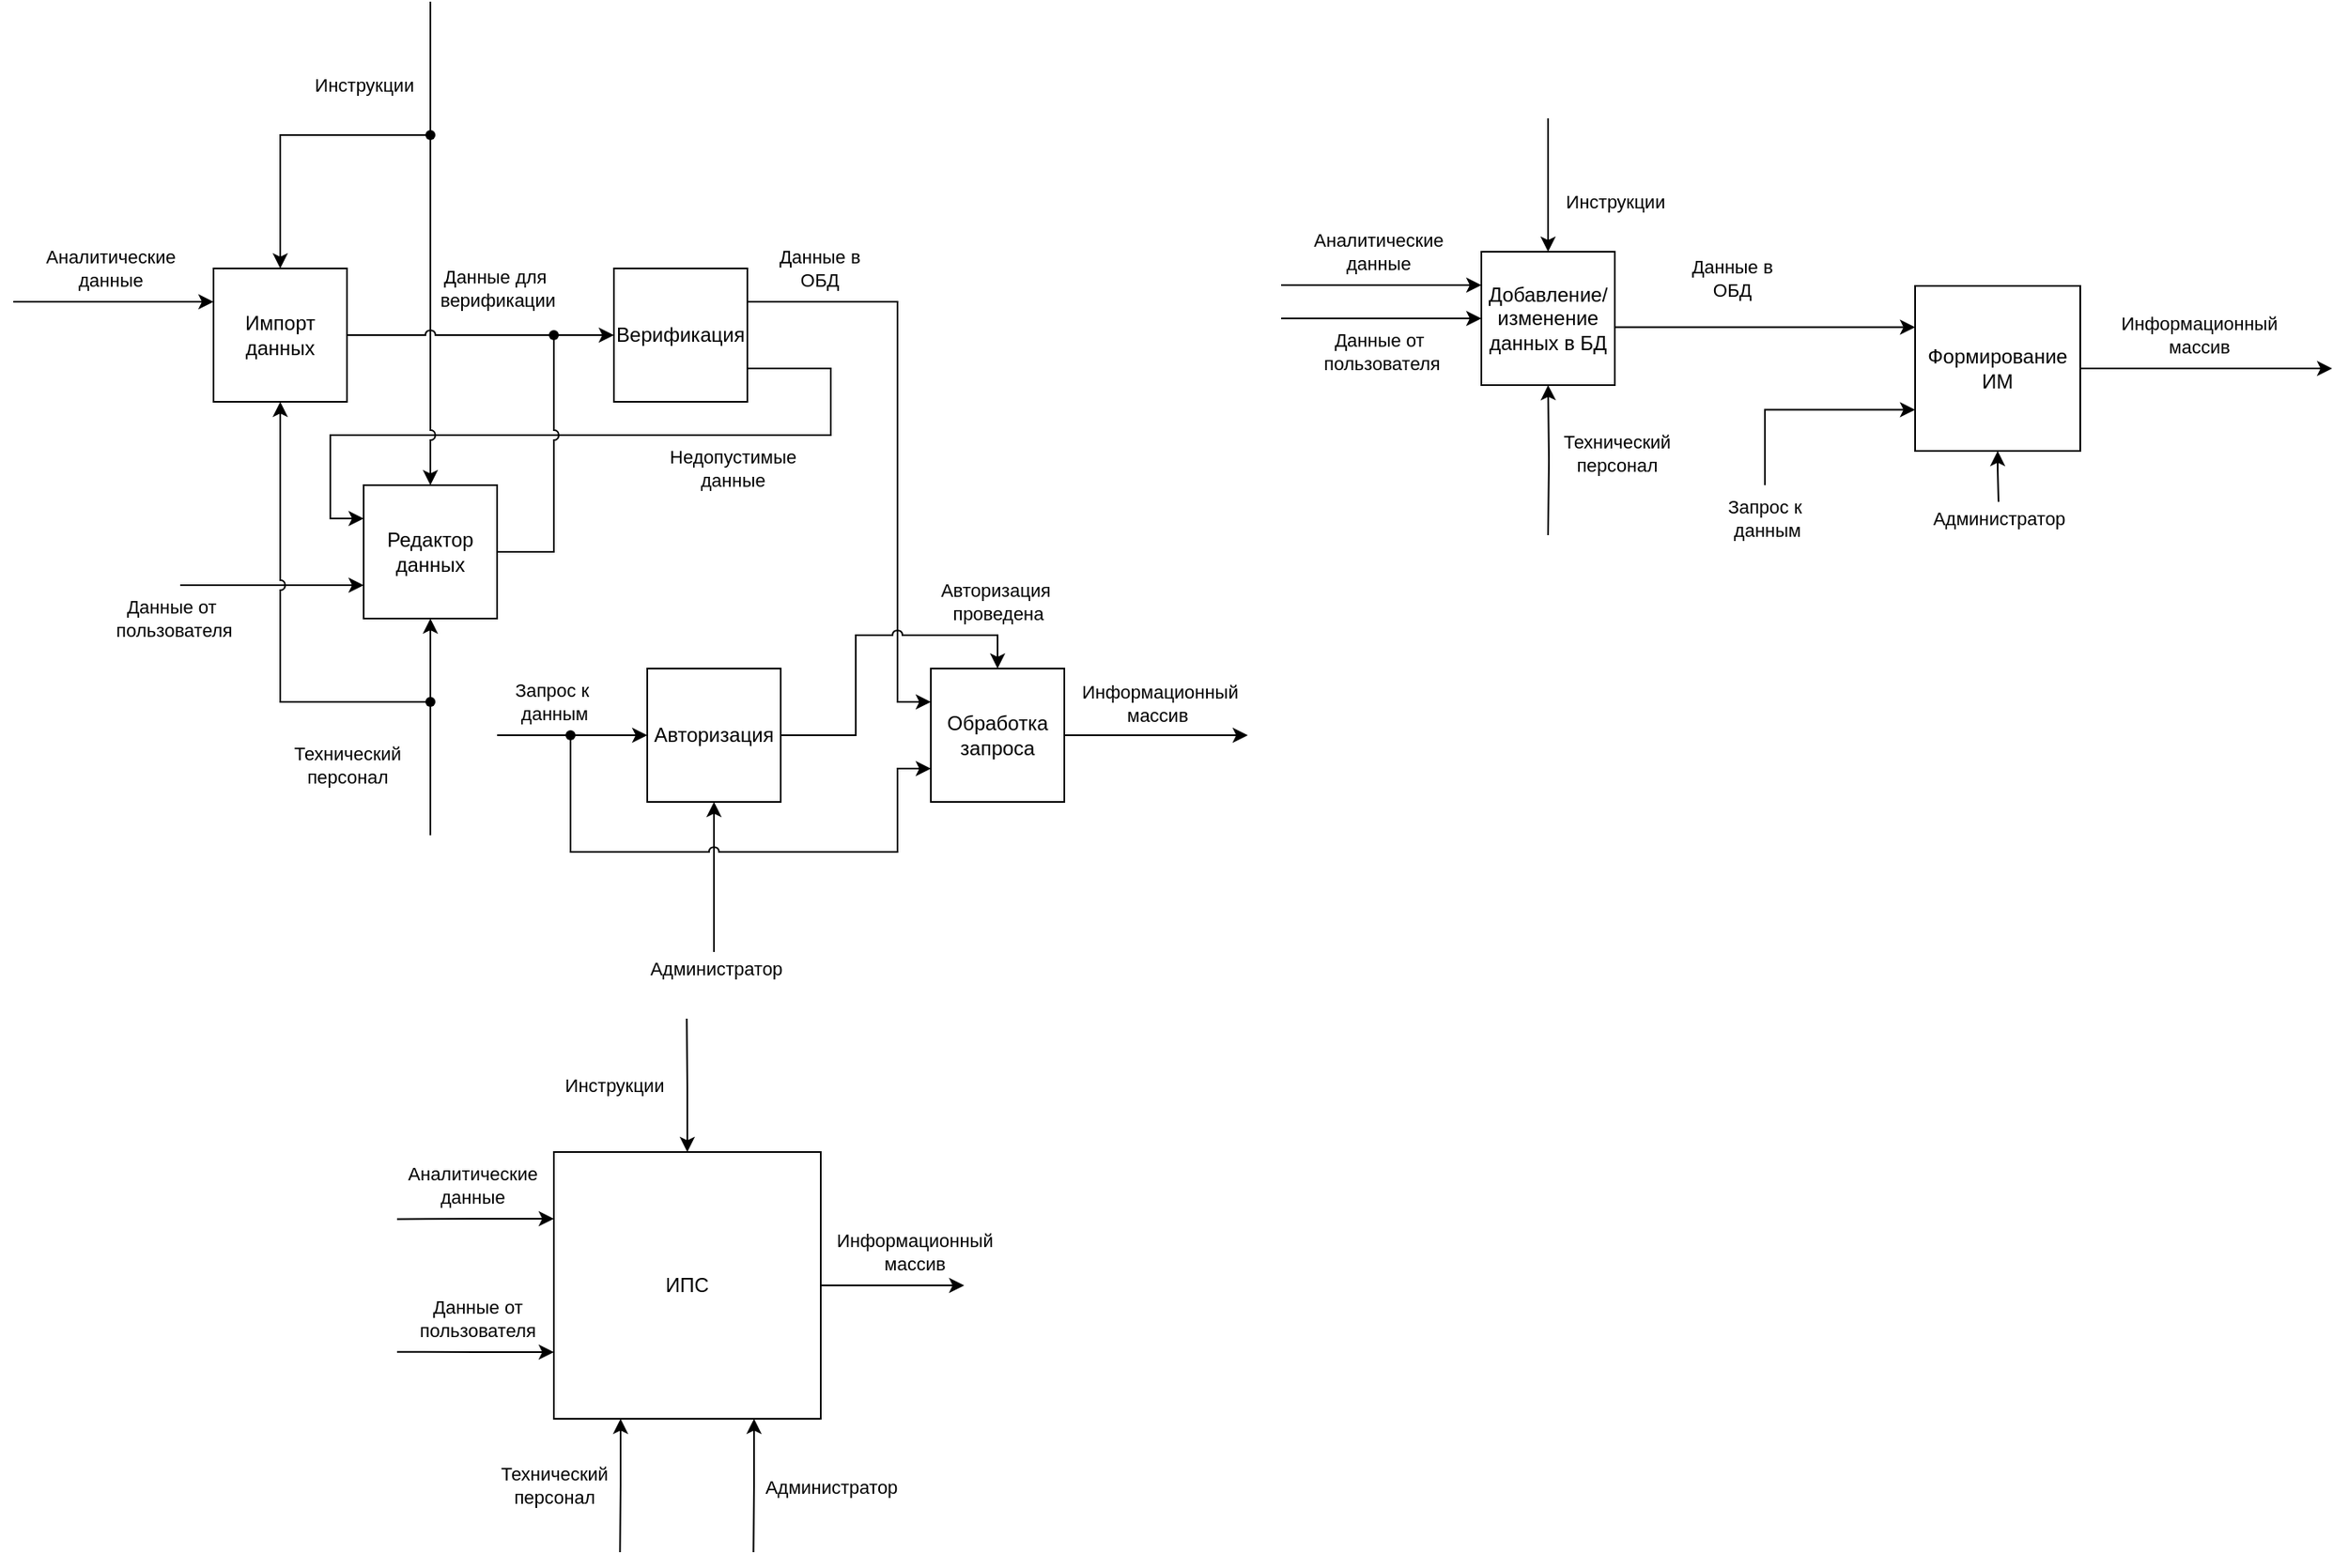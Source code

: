 <mxfile version="21.6.8" type="device">
  <diagram name="Страница — 1" id="xao-rZnHwSvZ_5HWBIvc">
    <mxGraphModel dx="976" dy="673" grid="1" gridSize="10" guides="1" tooltips="1" connect="1" arrows="1" fold="1" page="1" pageScale="1" pageWidth="827" pageHeight="1169" math="0" shadow="0">
      <root>
        <mxCell id="0" />
        <mxCell id="1" parent="0" />
        <mxCell id="AfcARlq8VIX9DjHPglkM-13" style="edgeStyle=orthogonalEdgeStyle;rounded=0;orthogonalLoop=1;jettySize=auto;html=1;exitDx=0;exitDy=0;entryX=0;entryY=0.5;entryDx=0;entryDy=0;" parent="1" source="AfcARlq8VIX9DjHPglkM-54" target="AfcARlq8VIX9DjHPglkM-12" edge="1">
          <mxGeometry relative="1" as="geometry" />
        </mxCell>
        <mxCell id="AfcARlq8VIX9DjHPglkM-17" style="edgeStyle=orthogonalEdgeStyle;rounded=0;orthogonalLoop=1;jettySize=auto;html=1;exitX=0.5;exitY=0;exitDx=0;exitDy=0;startArrow=classic;startFill=1;endArrow=none;endFill=0;jumpStyle=none;" parent="1" source="AfcARlq8VIX9DjHPglkM-1" target="AfcARlq8VIX9DjHPglkM-30" edge="1">
          <mxGeometry relative="1" as="geometry">
            <mxPoint x="360" y="80" as="targetPoint" />
            <Array as="points">
              <mxPoint x="240" y="160" />
            </Array>
          </mxGeometry>
        </mxCell>
        <mxCell id="AfcARlq8VIX9DjHPglkM-1" value="Импорт данных" style="whiteSpace=wrap;html=1;aspect=fixed;" parent="1" vertex="1">
          <mxGeometry x="200" y="240" width="80" height="80" as="geometry" />
        </mxCell>
        <mxCell id="AfcARlq8VIX9DjHPglkM-7" value="" style="endArrow=classic;html=1;rounded=0;entryX=0;entryY=0.25;entryDx=0;entryDy=0;" parent="1" target="AfcARlq8VIX9DjHPglkM-1" edge="1">
          <mxGeometry width="50" height="50" relative="1" as="geometry">
            <mxPoint x="80" y="260" as="sourcePoint" />
            <mxPoint x="140" y="240" as="targetPoint" />
          </mxGeometry>
        </mxCell>
        <mxCell id="AfcARlq8VIX9DjHPglkM-22" value="Аналитические&lt;div&gt;данные&lt;/div&gt;" style="edgeLabel;html=1;align=center;verticalAlign=middle;resizable=0;points=[];" parent="AfcARlq8VIX9DjHPglkM-7" vertex="1" connectable="0">
          <mxGeometry x="-0.076" y="-1" relative="1" as="geometry">
            <mxPoint x="2" y="-21" as="offset" />
          </mxGeometry>
        </mxCell>
        <mxCell id="AfcARlq8VIX9DjHPglkM-8" value="" style="endArrow=classic;html=1;rounded=0;entryX=0;entryY=0.75;entryDx=0;entryDy=0;" parent="1" target="AfcARlq8VIX9DjHPglkM-27" edge="1">
          <mxGeometry width="50" height="50" relative="1" as="geometry">
            <mxPoint x="180" y="430" as="sourcePoint" />
            <mxPoint x="180" y="290" as="targetPoint" />
          </mxGeometry>
        </mxCell>
        <mxCell id="AfcARlq8VIX9DjHPglkM-23" value="Данные от&amp;nbsp;&lt;div&gt;пользователя&lt;/div&gt;" style="edgeLabel;html=1;align=center;verticalAlign=middle;resizable=0;points=[];" parent="AfcARlq8VIX9DjHPglkM-8" vertex="1" connectable="0">
          <mxGeometry x="0.011" relative="1" as="geometry">
            <mxPoint x="-60" y="20" as="offset" />
          </mxGeometry>
        </mxCell>
        <mxCell id="AfcARlq8VIX9DjHPglkM-49" style="edgeStyle=orthogonalEdgeStyle;rounded=0;orthogonalLoop=1;jettySize=auto;html=1;entryX=0;entryY=0.25;entryDx=0;entryDy=0;exitX=1;exitY=0.75;exitDx=0;exitDy=0;" parent="1" source="AfcARlq8VIX9DjHPglkM-12" target="AfcARlq8VIX9DjHPglkM-27" edge="1">
          <mxGeometry relative="1" as="geometry">
            <Array as="points">
              <mxPoint x="570" y="300" />
              <mxPoint x="570" y="340" />
              <mxPoint x="270" y="340" />
              <mxPoint x="270" y="390" />
            </Array>
          </mxGeometry>
        </mxCell>
        <mxCell id="AfcARlq8VIX9DjHPglkM-50" value="Недопустимые&lt;div&gt;данные&lt;/div&gt;" style="edgeLabel;html=1;align=center;verticalAlign=middle;resizable=0;points=[];" parent="AfcARlq8VIX9DjHPglkM-49" vertex="1" connectable="0">
          <mxGeometry x="-0.889" y="1" relative="1" as="geometry">
            <mxPoint x="-35" y="61" as="offset" />
          </mxGeometry>
        </mxCell>
        <mxCell id="AfcARlq8VIX9DjHPglkM-65" style="edgeStyle=orthogonalEdgeStyle;rounded=0;orthogonalLoop=1;jettySize=auto;html=1;exitX=1;exitY=0.25;exitDx=0;exitDy=0;entryX=0;entryY=0.25;entryDx=0;entryDy=0;jumpStyle=none;" parent="1" source="AfcARlq8VIX9DjHPglkM-12" target="AfcARlq8VIX9DjHPglkM-62" edge="1">
          <mxGeometry relative="1" as="geometry">
            <Array as="points">
              <mxPoint x="610" y="260" />
              <mxPoint x="610" y="500" />
            </Array>
          </mxGeometry>
        </mxCell>
        <mxCell id="AfcARlq8VIX9DjHPglkM-66" value="Данные в&lt;br&gt;ОБД" style="edgeLabel;html=1;align=center;verticalAlign=middle;resizable=0;points=[];" parent="AfcARlq8VIX9DjHPglkM-65" vertex="1" connectable="0">
          <mxGeometry x="-0.757" y="-2" relative="1" as="geometry">
            <mxPoint y="-22" as="offset" />
          </mxGeometry>
        </mxCell>
        <mxCell id="AfcARlq8VIX9DjHPglkM-12" value="Верификация" style="whiteSpace=wrap;html=1;aspect=fixed;" parent="1" vertex="1">
          <mxGeometry x="440" y="240" width="80" height="80" as="geometry" />
        </mxCell>
        <mxCell id="AfcARlq8VIX9DjHPglkM-55" style="edgeStyle=orthogonalEdgeStyle;rounded=0;orthogonalLoop=1;jettySize=auto;html=1;jumpStyle=arc;endArrow=none;endFill=0;" parent="1" source="AfcARlq8VIX9DjHPglkM-27" target="AfcARlq8VIX9DjHPglkM-54" edge="1">
          <mxGeometry relative="1" as="geometry" />
        </mxCell>
        <mxCell id="AfcARlq8VIX9DjHPglkM-27" value="Редактор данных" style="whiteSpace=wrap;html=1;aspect=fixed;" parent="1" vertex="1">
          <mxGeometry x="290" y="370" width="80" height="80" as="geometry" />
        </mxCell>
        <mxCell id="AfcARlq8VIX9DjHPglkM-31" style="edgeStyle=orthogonalEdgeStyle;rounded=0;orthogonalLoop=1;jettySize=auto;html=1;endArrow=none;endFill=0;" parent="1" source="AfcARlq8VIX9DjHPglkM-30" edge="1">
          <mxGeometry relative="1" as="geometry">
            <mxPoint x="330" y="80" as="targetPoint" />
            <Array as="points">
              <mxPoint x="330" y="80" />
            </Array>
          </mxGeometry>
        </mxCell>
        <mxCell id="AfcARlq8VIX9DjHPglkM-34" value="Инструкции" style="edgeLabel;html=1;align=center;verticalAlign=middle;resizable=0;points=[];" parent="AfcARlq8VIX9DjHPglkM-31" vertex="1" connectable="0">
          <mxGeometry x="0.056" y="-1" relative="1" as="geometry">
            <mxPoint x="-41" y="12" as="offset" />
          </mxGeometry>
        </mxCell>
        <mxCell id="AfcARlq8VIX9DjHPglkM-33" style="edgeStyle=orthogonalEdgeStyle;rounded=0;orthogonalLoop=1;jettySize=auto;html=1;entryX=0.5;entryY=0;entryDx=0;entryDy=0;jumpStyle=arc;" parent="1" source="AfcARlq8VIX9DjHPglkM-30" target="AfcARlq8VIX9DjHPglkM-27" edge="1">
          <mxGeometry relative="1" as="geometry">
            <Array as="points">
              <mxPoint x="330" y="170" />
              <mxPoint x="330" y="170" />
            </Array>
          </mxGeometry>
        </mxCell>
        <mxCell id="AfcARlq8VIX9DjHPglkM-30" value="" style="shape=waypoint;sketch=0;fillStyle=solid;size=6;pointerEvents=1;points=[];fillColor=none;resizable=0;rotatable=0;perimeter=centerPerimeter;snapToPoint=1;" parent="1" vertex="1">
          <mxGeometry x="320" y="150" width="20" height="20" as="geometry" />
        </mxCell>
        <mxCell id="AfcARlq8VIX9DjHPglkM-42" style="edgeStyle=orthogonalEdgeStyle;rounded=0;orthogonalLoop=1;jettySize=auto;html=1;entryX=0.5;entryY=1;entryDx=0;entryDy=0;" parent="1" source="AfcARlq8VIX9DjHPglkM-41" target="AfcARlq8VIX9DjHPglkM-27" edge="1">
          <mxGeometry relative="1" as="geometry" />
        </mxCell>
        <mxCell id="AfcARlq8VIX9DjHPglkM-43" style="edgeStyle=orthogonalEdgeStyle;rounded=0;orthogonalLoop=1;jettySize=auto;html=1;entryX=0.5;entryY=1;entryDx=0;entryDy=0;jumpStyle=arc;" parent="1" source="AfcARlq8VIX9DjHPglkM-41" target="AfcARlq8VIX9DjHPglkM-1" edge="1">
          <mxGeometry relative="1" as="geometry">
            <Array as="points">
              <mxPoint x="330" y="500" />
              <mxPoint x="240" y="500" />
            </Array>
          </mxGeometry>
        </mxCell>
        <mxCell id="AfcARlq8VIX9DjHPglkM-46" style="edgeStyle=orthogonalEdgeStyle;rounded=0;orthogonalLoop=1;jettySize=auto;html=1;endArrow=none;endFill=0;" parent="1" source="AfcARlq8VIX9DjHPglkM-41" edge="1">
          <mxGeometry relative="1" as="geometry">
            <mxPoint x="330" y="580" as="targetPoint" />
          </mxGeometry>
        </mxCell>
        <mxCell id="AfcARlq8VIX9DjHPglkM-47" value="Технический&lt;div&gt;персонал&lt;/div&gt;" style="edgeLabel;html=1;align=center;verticalAlign=middle;resizable=0;points=[];" parent="AfcARlq8VIX9DjHPglkM-46" vertex="1" connectable="0">
          <mxGeometry x="-0.065" y="2" relative="1" as="geometry">
            <mxPoint x="-52" as="offset" />
          </mxGeometry>
        </mxCell>
        <mxCell id="AfcARlq8VIX9DjHPglkM-41" value="" style="shape=waypoint;sketch=0;fillStyle=solid;size=6;pointerEvents=1;points=[];fillColor=none;resizable=0;rotatable=0;perimeter=centerPerimeter;snapToPoint=1;" parent="1" vertex="1">
          <mxGeometry x="320" y="490" width="20" height="20" as="geometry" />
        </mxCell>
        <mxCell id="AfcARlq8VIX9DjHPglkM-52" value="" style="edgeStyle=orthogonalEdgeStyle;rounded=0;orthogonalLoop=1;jettySize=auto;html=1;exitX=1;exitY=0.5;exitDx=0;exitDy=0;entryDx=0;entryDy=0;endArrow=none;endFill=0;jumpStyle=arc;" parent="1" source="AfcARlq8VIX9DjHPglkM-1" target="AfcARlq8VIX9DjHPglkM-54" edge="1">
          <mxGeometry relative="1" as="geometry">
            <mxPoint x="280" y="280" as="sourcePoint" />
            <mxPoint x="440" y="280" as="targetPoint" />
          </mxGeometry>
        </mxCell>
        <mxCell id="AfcARlq8VIX9DjHPglkM-53" value="Данные для&amp;nbsp;&lt;div&gt;верификации&lt;/div&gt;" style="edgeLabel;html=1;align=center;verticalAlign=middle;resizable=0;points=[];" parent="AfcARlq8VIX9DjHPglkM-52" vertex="1" connectable="0">
          <mxGeometry x="-0.001" y="-2" relative="1" as="geometry">
            <mxPoint x="28" y="-30" as="offset" />
          </mxGeometry>
        </mxCell>
        <mxCell id="AfcARlq8VIX9DjHPglkM-54" value="" style="shape=waypoint;sketch=0;fillStyle=solid;size=6;pointerEvents=1;points=[];fillColor=none;resizable=0;rotatable=0;perimeter=centerPerimeter;snapToPoint=1;" parent="1" vertex="1">
          <mxGeometry x="394" y="270" width="20" height="20" as="geometry" />
        </mxCell>
        <mxCell id="AfcARlq8VIX9DjHPglkM-57" style="edgeStyle=orthogonalEdgeStyle;rounded=0;orthogonalLoop=1;jettySize=auto;html=1;startArrow=none;startFill=0;endArrow=none;endFill=0;" parent="1" source="AfcARlq8VIX9DjHPglkM-59" edge="1">
          <mxGeometry relative="1" as="geometry">
            <mxPoint x="370" y="520" as="targetPoint" />
          </mxGeometry>
        </mxCell>
        <mxCell id="AfcARlq8VIX9DjHPglkM-60" value="Запрос к&amp;nbsp;&lt;div&gt;данным&lt;/div&gt;" style="edgeLabel;html=1;align=center;verticalAlign=middle;resizable=0;points=[];" parent="AfcARlq8VIX9DjHPglkM-57" vertex="1" connectable="0">
          <mxGeometry x="0.209" y="2" relative="1" as="geometry">
            <mxPoint x="17" y="-22" as="offset" />
          </mxGeometry>
        </mxCell>
        <mxCell id="AfcARlq8VIX9DjHPglkM-63" style="edgeStyle=orthogonalEdgeStyle;rounded=0;orthogonalLoop=1;jettySize=auto;html=1;entryX=0.5;entryY=0;entryDx=0;entryDy=0;jumpStyle=arc;" parent="1" source="AfcARlq8VIX9DjHPglkM-56" target="AfcARlq8VIX9DjHPglkM-62" edge="1">
          <mxGeometry relative="1" as="geometry" />
        </mxCell>
        <mxCell id="AfcARlq8VIX9DjHPglkM-64" value="Авторизация&amp;nbsp;&lt;div&gt;проведена&lt;/div&gt;" style="edgeLabel;html=1;align=center;verticalAlign=middle;resizable=0;points=[];" parent="AfcARlq8VIX9DjHPglkM-63" vertex="1" connectable="0">
          <mxGeometry x="-0.78" y="2" relative="1" as="geometry">
            <mxPoint x="107" y="-78" as="offset" />
          </mxGeometry>
        </mxCell>
        <mxCell id="AfcARlq8VIX9DjHPglkM-67" style="edgeStyle=orthogonalEdgeStyle;rounded=0;orthogonalLoop=1;jettySize=auto;html=1;startArrow=classic;startFill=1;endArrow=none;endFill=0;" parent="1" source="AfcARlq8VIX9DjHPglkM-56" edge="1">
          <mxGeometry relative="1" as="geometry">
            <mxPoint x="500" y="650" as="targetPoint" />
          </mxGeometry>
        </mxCell>
        <mxCell id="AfcARlq8VIX9DjHPglkM-68" value="Администратор" style="edgeLabel;html=1;align=center;verticalAlign=middle;resizable=0;points=[];" parent="AfcARlq8VIX9DjHPglkM-67" vertex="1" connectable="0">
          <mxGeometry x="0.16" y="-2" relative="1" as="geometry">
            <mxPoint x="2" y="48" as="offset" />
          </mxGeometry>
        </mxCell>
        <mxCell id="AfcARlq8VIX9DjHPglkM-56" value="Авторизация" style="whiteSpace=wrap;html=1;aspect=fixed;" parent="1" vertex="1">
          <mxGeometry x="460" y="480" width="80" height="80" as="geometry" />
        </mxCell>
        <mxCell id="AfcARlq8VIX9DjHPglkM-58" value="" style="edgeStyle=orthogonalEdgeStyle;rounded=0;orthogonalLoop=1;jettySize=auto;html=1;startArrow=classic;startFill=1;endArrow=none;endFill=0;" parent="1" source="AfcARlq8VIX9DjHPglkM-56" target="AfcARlq8VIX9DjHPglkM-59" edge="1">
          <mxGeometry relative="1" as="geometry">
            <mxPoint x="370" y="520" as="targetPoint" />
            <mxPoint x="450" y="520" as="sourcePoint" />
          </mxGeometry>
        </mxCell>
        <mxCell id="-b8zlTEoFbIBelt3m8GE-1" style="edgeStyle=orthogonalEdgeStyle;rounded=0;orthogonalLoop=1;jettySize=auto;html=1;entryX=0;entryY=0.75;entryDx=0;entryDy=0;jumpStyle=arc;" parent="1" source="AfcARlq8VIX9DjHPglkM-59" target="AfcARlq8VIX9DjHPglkM-62" edge="1">
          <mxGeometry relative="1" as="geometry">
            <Array as="points">
              <mxPoint x="414" y="590" />
              <mxPoint x="610" y="590" />
              <mxPoint x="610" y="540" />
            </Array>
          </mxGeometry>
        </mxCell>
        <mxCell id="AfcARlq8VIX9DjHPglkM-59" value="" style="shape=waypoint;sketch=0;fillStyle=solid;size=6;pointerEvents=1;points=[];fillColor=none;resizable=0;rotatable=0;perimeter=centerPerimeter;snapToPoint=1;" parent="1" vertex="1">
          <mxGeometry x="404" y="510" width="20" height="20" as="geometry" />
        </mxCell>
        <mxCell id="-b8zlTEoFbIBelt3m8GE-2" style="edgeStyle=orthogonalEdgeStyle;rounded=0;orthogonalLoop=1;jettySize=auto;html=1;" parent="1" source="AfcARlq8VIX9DjHPglkM-62" edge="1">
          <mxGeometry relative="1" as="geometry">
            <mxPoint x="820" y="520" as="targetPoint" />
          </mxGeometry>
        </mxCell>
        <mxCell id="-b8zlTEoFbIBelt3m8GE-4" value="Информационный&lt;div&gt;массив&amp;nbsp;&lt;/div&gt;" style="edgeLabel;html=1;align=center;verticalAlign=middle;resizable=0;points=[];" parent="-b8zlTEoFbIBelt3m8GE-2" vertex="1" connectable="0">
          <mxGeometry x="-0.005" y="1" relative="1" as="geometry">
            <mxPoint x="1" y="-19" as="offset" />
          </mxGeometry>
        </mxCell>
        <mxCell id="AfcARlq8VIX9DjHPglkM-62" value="Обработка запроса" style="whiteSpace=wrap;html=1;aspect=fixed;" parent="1" vertex="1">
          <mxGeometry x="630" y="480" width="80" height="80" as="geometry" />
        </mxCell>
        <mxCell id="uh68UWqJaUCQt9T-QTS5-2" style="edgeStyle=orthogonalEdgeStyle;rounded=0;orthogonalLoop=1;jettySize=auto;html=1;exitX=0;exitY=0.25;exitDx=0;exitDy=0;startArrow=classic;startFill=1;endArrow=none;endFill=0;" parent="1" source="uh68UWqJaUCQt9T-QTS5-1" edge="1">
          <mxGeometry relative="1" as="geometry">
            <mxPoint x="310" y="810.25" as="targetPoint" />
          </mxGeometry>
        </mxCell>
        <mxCell id="uh68UWqJaUCQt9T-QTS5-5" value="Аналитические&lt;br&gt;данные" style="edgeLabel;html=1;align=center;verticalAlign=middle;resizable=0;points=[];" parent="uh68UWqJaUCQt9T-QTS5-2" vertex="1" connectable="0">
          <mxGeometry x="0.092" relative="1" as="geometry">
            <mxPoint x="2" y="-21" as="offset" />
          </mxGeometry>
        </mxCell>
        <mxCell id="uh68UWqJaUCQt9T-QTS5-3" style="edgeStyle=orthogonalEdgeStyle;rounded=0;orthogonalLoop=1;jettySize=auto;html=1;exitX=0;exitY=0.75;exitDx=0;exitDy=0;endArrow=none;endFill=0;startArrow=classic;startFill=1;" parent="1" source="uh68UWqJaUCQt9T-QTS5-1" edge="1">
          <mxGeometry relative="1" as="geometry">
            <mxPoint x="310" y="889.889" as="targetPoint" />
          </mxGeometry>
        </mxCell>
        <mxCell id="uh68UWqJaUCQt9T-QTS5-6" value="Данные от&lt;br&gt;пользователя" style="edgeLabel;html=1;align=center;verticalAlign=middle;resizable=0;points=[];" parent="uh68UWqJaUCQt9T-QTS5-3" vertex="1" connectable="0">
          <mxGeometry x="-0.015" relative="1" as="geometry">
            <mxPoint y="-20" as="offset" />
          </mxGeometry>
        </mxCell>
        <mxCell id="uh68UWqJaUCQt9T-QTS5-7" style="edgeStyle=orthogonalEdgeStyle;rounded=0;orthogonalLoop=1;jettySize=auto;html=1;exitX=0.5;exitY=0;exitDx=0;exitDy=0;startArrow=classic;startFill=1;endArrow=none;endFill=0;" parent="1" source="uh68UWqJaUCQt9T-QTS5-1" edge="1">
          <mxGeometry relative="1" as="geometry">
            <mxPoint x="483.667" y="690" as="targetPoint" />
          </mxGeometry>
        </mxCell>
        <mxCell id="uh68UWqJaUCQt9T-QTS5-16" value="Инструкции" style="edgeLabel;html=1;align=center;verticalAlign=middle;resizable=0;points=[];" parent="uh68UWqJaUCQt9T-QTS5-7" vertex="1" connectable="0">
          <mxGeometry x="0.015" y="-1" relative="1" as="geometry">
            <mxPoint x="-45" as="offset" />
          </mxGeometry>
        </mxCell>
        <mxCell id="uh68UWqJaUCQt9T-QTS5-8" style="edgeStyle=orthogonalEdgeStyle;rounded=0;orthogonalLoop=1;jettySize=auto;html=1;exitX=0.25;exitY=1;exitDx=0;exitDy=0;startArrow=classic;startFill=1;endArrow=none;endFill=0;" parent="1" source="uh68UWqJaUCQt9T-QTS5-1" edge="1">
          <mxGeometry relative="1" as="geometry">
            <mxPoint x="443.667" y="1010" as="targetPoint" />
          </mxGeometry>
        </mxCell>
        <mxCell id="uh68UWqJaUCQt9T-QTS5-11" value="Технический&lt;br&gt;персонал" style="edgeLabel;html=1;align=center;verticalAlign=middle;resizable=0;points=[];" parent="uh68UWqJaUCQt9T-QTS5-8" vertex="1" connectable="0">
          <mxGeometry x="-0.011" relative="1" as="geometry">
            <mxPoint x="-40" as="offset" />
          </mxGeometry>
        </mxCell>
        <mxCell id="uh68UWqJaUCQt9T-QTS5-9" style="edgeStyle=orthogonalEdgeStyle;rounded=0;orthogonalLoop=1;jettySize=auto;html=1;exitX=0.75;exitY=1;exitDx=0;exitDy=0;startArrow=classic;startFill=1;endArrow=none;endFill=0;" parent="1" source="uh68UWqJaUCQt9T-QTS5-1" edge="1">
          <mxGeometry relative="1" as="geometry">
            <mxPoint x="523.667" y="1010" as="targetPoint" />
          </mxGeometry>
        </mxCell>
        <mxCell id="uh68UWqJaUCQt9T-QTS5-12" value="Администратор" style="edgeLabel;html=1;align=center;verticalAlign=middle;resizable=0;points=[];" parent="uh68UWqJaUCQt9T-QTS5-9" vertex="1" connectable="0">
          <mxGeometry x="0.032" y="-2" relative="1" as="geometry">
            <mxPoint x="48" y="-1" as="offset" />
          </mxGeometry>
        </mxCell>
        <mxCell id="uh68UWqJaUCQt9T-QTS5-14" style="edgeStyle=orthogonalEdgeStyle;rounded=0;orthogonalLoop=1;jettySize=auto;html=1;" parent="1" source="uh68UWqJaUCQt9T-QTS5-1" edge="1">
          <mxGeometry relative="1" as="geometry">
            <mxPoint x="650" y="850" as="targetPoint" />
          </mxGeometry>
        </mxCell>
        <mxCell id="uh68UWqJaUCQt9T-QTS5-15" value="Информационный&lt;br&gt;массив" style="edgeLabel;html=1;align=center;verticalAlign=middle;resizable=0;points=[];" parent="uh68UWqJaUCQt9T-QTS5-14" vertex="1" connectable="0">
          <mxGeometry x="-0.134" y="2" relative="1" as="geometry">
            <mxPoint x="18" y="-18" as="offset" />
          </mxGeometry>
        </mxCell>
        <mxCell id="uh68UWqJaUCQt9T-QTS5-1" value="ИПС" style="whiteSpace=wrap;html=1;aspect=fixed;" parent="1" vertex="1">
          <mxGeometry x="404" y="770" width="160" height="160" as="geometry" />
        </mxCell>
        <mxCell id="uh68UWqJaUCQt9T-QTS5-18" style="edgeStyle=orthogonalEdgeStyle;rounded=0;orthogonalLoop=1;jettySize=auto;html=1;exitX=0.5;exitY=0;exitDx=0;exitDy=0;startArrow=classic;startFill=1;endArrow=none;endFill=0;jumpStyle=none;" parent="1" source="uh68UWqJaUCQt9T-QTS5-59" edge="1">
          <mxGeometry relative="1" as="geometry">
            <mxPoint x="1000" y="150" as="targetPoint" />
            <Array as="points">
              <mxPoint x="1000" y="150" />
            </Array>
            <mxPoint x="1000" y="230" as="sourcePoint" />
          </mxGeometry>
        </mxCell>
        <mxCell id="uh68UWqJaUCQt9T-QTS5-60" value="Инструкции" style="edgeLabel;html=1;align=center;verticalAlign=middle;resizable=0;points=[];" parent="uh68UWqJaUCQt9T-QTS5-18" vertex="1" connectable="0">
          <mxGeometry x="0.019" y="-1" relative="1" as="geometry">
            <mxPoint x="39" y="11" as="offset" />
          </mxGeometry>
        </mxCell>
        <mxCell id="uh68UWqJaUCQt9T-QTS5-20" value="" style="endArrow=classic;html=1;rounded=0;entryX=0;entryY=0.25;entryDx=0;entryDy=0;" parent="1" target="uh68UWqJaUCQt9T-QTS5-59" edge="1">
          <mxGeometry width="50" height="50" relative="1" as="geometry">
            <mxPoint x="840" y="250" as="sourcePoint" />
            <mxPoint x="960" y="250" as="targetPoint" />
          </mxGeometry>
        </mxCell>
        <mxCell id="uh68UWqJaUCQt9T-QTS5-21" value="Аналитические&lt;div&gt;данные&lt;/div&gt;" style="edgeLabel;html=1;align=center;verticalAlign=middle;resizable=0;points=[];" parent="uh68UWqJaUCQt9T-QTS5-20" vertex="1" connectable="0">
          <mxGeometry x="-0.076" y="-1" relative="1" as="geometry">
            <mxPoint x="2" y="-21" as="offset" />
          </mxGeometry>
        </mxCell>
        <mxCell id="uh68UWqJaUCQt9T-QTS5-22" value="" style="endArrow=classic;html=1;rounded=0;entryX=0;entryY=0.5;entryDx=0;entryDy=0;" parent="1" target="uh68UWqJaUCQt9T-QTS5-59" edge="1">
          <mxGeometry width="50" height="50" relative="1" as="geometry">
            <mxPoint x="840" y="270" as="sourcePoint" />
            <mxPoint x="960" y="290" as="targetPoint" />
          </mxGeometry>
        </mxCell>
        <mxCell id="uh68UWqJaUCQt9T-QTS5-23" value="Данные от&amp;nbsp;&lt;div&gt;пользователя&lt;/div&gt;" style="edgeLabel;html=1;align=center;verticalAlign=middle;resizable=0;points=[];" parent="uh68UWqJaUCQt9T-QTS5-22" vertex="1" connectable="0">
          <mxGeometry x="0.011" relative="1" as="geometry">
            <mxPoint x="-1" y="20" as="offset" />
          </mxGeometry>
        </mxCell>
        <mxCell id="uh68UWqJaUCQt9T-QTS5-26" style="edgeStyle=orthogonalEdgeStyle;rounded=0;orthogonalLoop=1;jettySize=auto;html=1;exitX=1;exitY=0.5;exitDx=0;exitDy=0;entryX=0;entryY=0.25;entryDx=0;entryDy=0;jumpStyle=none;" parent="1" source="uh68UWqJaUCQt9T-QTS5-59" target="uh68UWqJaUCQt9T-QTS5-62" edge="1">
          <mxGeometry relative="1" as="geometry">
            <Array as="points">
              <mxPoint x="1040" y="275" />
            </Array>
            <mxPoint x="1280" y="250" as="sourcePoint" />
          </mxGeometry>
        </mxCell>
        <mxCell id="uh68UWqJaUCQt9T-QTS5-27" value="Данные в&lt;br&gt;ОБД" style="edgeLabel;html=1;align=center;verticalAlign=middle;resizable=0;points=[];" parent="uh68UWqJaUCQt9T-QTS5-26" vertex="1" connectable="0">
          <mxGeometry x="-0.757" y="-2" relative="1" as="geometry">
            <mxPoint x="53" y="-32" as="offset" />
          </mxGeometry>
        </mxCell>
        <mxCell id="uh68UWqJaUCQt9T-QTS5-38" style="edgeStyle=orthogonalEdgeStyle;rounded=0;orthogonalLoop=1;jettySize=auto;html=1;entryX=0.5;entryY=1;entryDx=0;entryDy=0;" parent="1" target="uh68UWqJaUCQt9T-QTS5-59" edge="1">
          <mxGeometry relative="1" as="geometry">
            <mxPoint x="1000" y="400" as="sourcePoint" />
            <mxPoint x="1090" y="440" as="targetPoint" />
          </mxGeometry>
        </mxCell>
        <mxCell id="uh68UWqJaUCQt9T-QTS5-61" value="Технический&lt;br&gt;персонал" style="edgeLabel;html=1;align=center;verticalAlign=middle;resizable=0;points=[];" parent="uh68UWqJaUCQt9T-QTS5-38" vertex="1" connectable="0">
          <mxGeometry x="-0.328" y="2" relative="1" as="geometry">
            <mxPoint x="42" y="-19" as="offset" />
          </mxGeometry>
        </mxCell>
        <mxCell id="uh68UWqJaUCQt9T-QTS5-46" style="edgeStyle=orthogonalEdgeStyle;rounded=0;orthogonalLoop=1;jettySize=auto;html=1;startArrow=classic;startFill=1;endArrow=none;endFill=0;exitX=0;exitY=0.75;exitDx=0;exitDy=0;" parent="1" source="uh68UWqJaUCQt9T-QTS5-62" edge="1">
          <mxGeometry relative="1" as="geometry">
            <mxPoint x="1130" y="370" as="targetPoint" />
            <mxPoint x="1160" y="510" as="sourcePoint" />
            <Array as="points">
              <mxPoint x="1130" y="325" />
            </Array>
          </mxGeometry>
        </mxCell>
        <mxCell id="uh68UWqJaUCQt9T-QTS5-47" value="Запрос к&amp;nbsp;&lt;div&gt;данным&lt;/div&gt;" style="edgeLabel;html=1;align=center;verticalAlign=middle;resizable=0;points=[];" parent="uh68UWqJaUCQt9T-QTS5-46" vertex="1" connectable="0">
          <mxGeometry x="0.209" y="2" relative="1" as="geometry">
            <mxPoint x="-8" y="63" as="offset" />
          </mxGeometry>
        </mxCell>
        <mxCell id="uh68UWqJaUCQt9T-QTS5-59" value="Добавление/&lt;br&gt;изменение&lt;br&gt;данных в БД" style="whiteSpace=wrap;html=1;aspect=fixed;" parent="1" vertex="1">
          <mxGeometry x="960" y="230" width="80" height="80" as="geometry" />
        </mxCell>
        <mxCell id="uh68UWqJaUCQt9T-QTS5-63" style="edgeStyle=orthogonalEdgeStyle;rounded=0;orthogonalLoop=1;jettySize=auto;html=1;startArrow=classic;startFill=1;endArrow=none;endFill=0;exitX=0.5;exitY=1;exitDx=0;exitDy=0;" parent="1" source="uh68UWqJaUCQt9T-QTS5-62" edge="1">
          <mxGeometry relative="1" as="geometry">
            <mxPoint x="1270" y="380" as="targetPoint" />
            <mxPoint x="1240" y="330" as="sourcePoint" />
            <Array as="points">
              <mxPoint x="1269" y="360" />
              <mxPoint x="1270" y="380" />
            </Array>
          </mxGeometry>
        </mxCell>
        <mxCell id="uh68UWqJaUCQt9T-QTS5-64" value="Администратор" style="edgeLabel;html=1;align=center;verticalAlign=middle;resizable=0;points=[];" parent="uh68UWqJaUCQt9T-QTS5-63" vertex="1" connectable="0">
          <mxGeometry x="0.102" y="2" relative="1" as="geometry">
            <mxPoint x="-2" y="24" as="offset" />
          </mxGeometry>
        </mxCell>
        <mxCell id="uh68UWqJaUCQt9T-QTS5-65" style="edgeStyle=orthogonalEdgeStyle;rounded=0;orthogonalLoop=1;jettySize=auto;html=1;" parent="1" source="uh68UWqJaUCQt9T-QTS5-62" edge="1">
          <mxGeometry relative="1" as="geometry">
            <mxPoint x="1470" y="300" as="targetPoint" />
            <Array as="points">
              <mxPoint x="1360" y="300" />
              <mxPoint x="1360" y="300" />
            </Array>
          </mxGeometry>
        </mxCell>
        <mxCell id="uh68UWqJaUCQt9T-QTS5-66" value="Информационный&lt;br&gt;массив" style="edgeLabel;html=1;align=center;verticalAlign=middle;resizable=0;points=[];" parent="uh68UWqJaUCQt9T-QTS5-65" vertex="1" connectable="0">
          <mxGeometry x="-0.3" y="1" relative="1" as="geometry">
            <mxPoint x="18" y="-19" as="offset" />
          </mxGeometry>
        </mxCell>
        <mxCell id="uh68UWqJaUCQt9T-QTS5-62" value="Формирование&lt;br&gt;ИМ" style="whiteSpace=wrap;html=1;aspect=fixed;" parent="1" vertex="1">
          <mxGeometry x="1220" y="250.5" width="99" height="99" as="geometry" />
        </mxCell>
      </root>
    </mxGraphModel>
  </diagram>
</mxfile>
